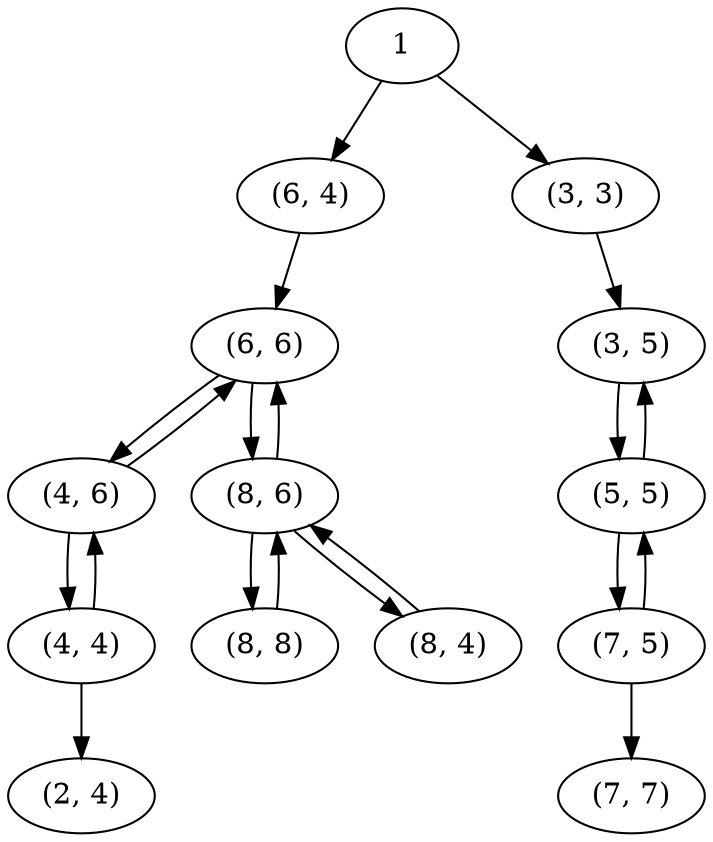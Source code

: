 strict digraph G {
1 [niveau=0];
"(4, 6)" [niveau=5];
"(6, 6)" [niveau=4];
"(4, 4)" [niveau=4];
"(5, 5)" [niveau=5];
"(3, 5)" [niveau=4];
"(8, 8)" [niveau=4];
"(7, 5)" [niveau=4];
"(7, 7)" [niveau=5];
"(8, 6)" [niveau=5];
"(6, 4)" [niveau=1];
"(8, 4)" [niveau=4];
"(2, 4)" [niveau=5];
"(3, 3)" [niveau=1];
1 -> "(6, 4)";
1 -> "(3, 3)";
"(4, 6)" -> "(4, 4)";
"(4, 6)" -> "(6, 6)";
"(6, 6)" -> "(8, 6)";
"(6, 6)" -> "(4, 6)";
"(4, 4)" -> "(2, 4)";
"(4, 4)" -> "(4, 6)";
"(5, 5)" -> "(7, 5)";
"(5, 5)" -> "(3, 5)";
"(3, 5)" -> "(5, 5)";
"(8, 8)" -> "(8, 6)";
"(7, 5)" -> "(5, 5)";
"(7, 5)" -> "(7, 7)";
"(8, 6)" -> "(8, 8)";
"(8, 6)" -> "(8, 4)";
"(8, 6)" -> "(6, 6)";
"(6, 4)" -> "(6, 6)";
"(8, 4)" -> "(8, 6)";
"(3, 3)" -> "(3, 5)";
}
